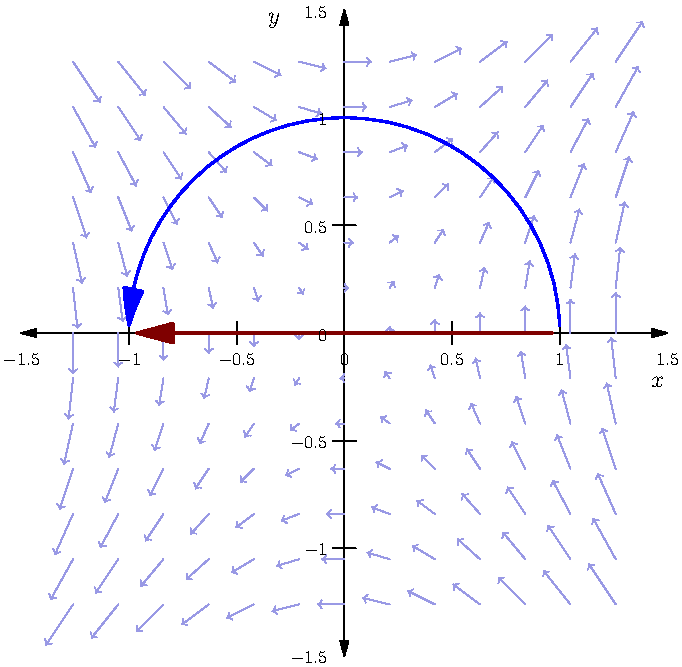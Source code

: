 import graph;
size(12cm);
xaxis("$x$", -1.5, 1.5, Ticks(Label(fontsize(9pt)), Step=0.5, begin=false, end=false), Arrows);
yaxis("$y$", -1.5, 1.5, Ticks(Label(fontsize(9pt)), Step=0.5, begin=false, end=false), Arrows);

real eps = 0.05;
for (real x=-1.26; x<=1.26; x+=0.21) {
  for (real y=-1.26; y<=1.26; y+=0.21) {
    pair P = (x,y);
    draw(P -- (P + eps * (2*y,3*x)), rgb(0.6,0.6,0.9), EndArrow(TeXHead));
  }
}
draw(arc((0,0), 1, 0, 180), blue+1.2, EndArrow, Margins);
draw((1,0)--(-1,0), brown+1.2, EndArrow, Margins);
